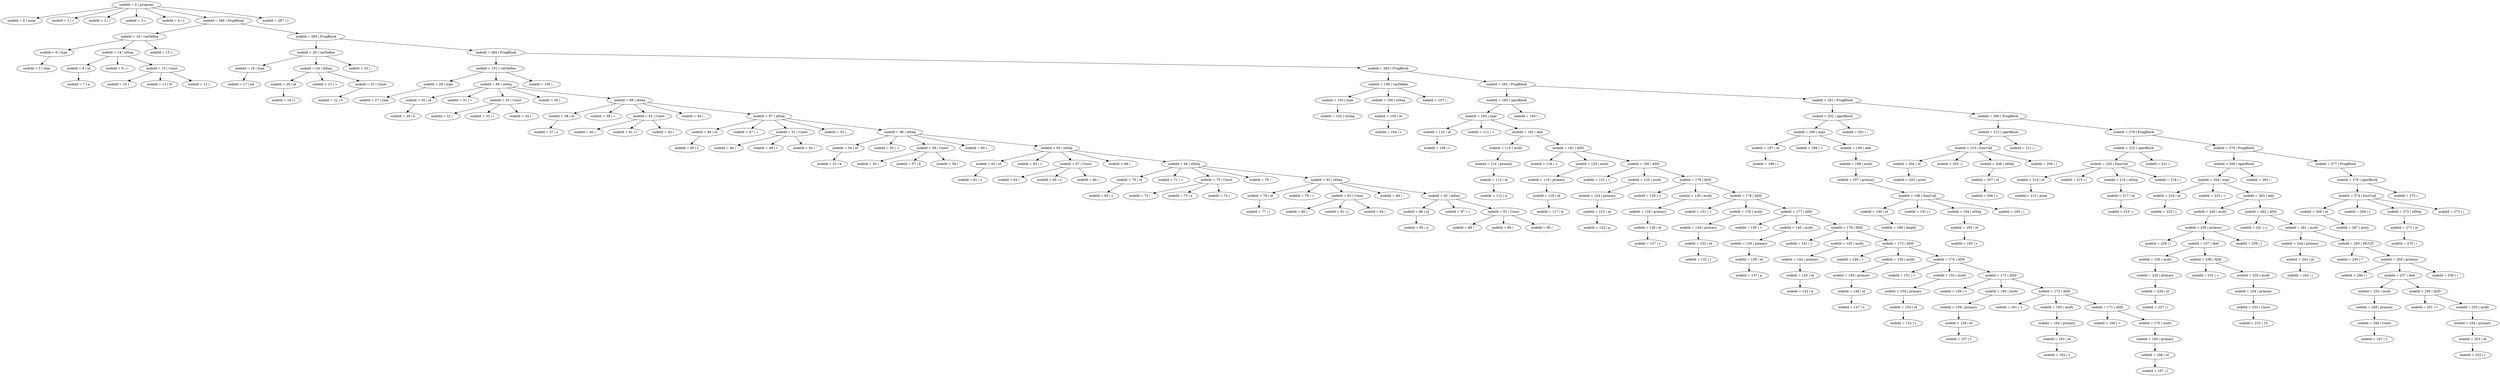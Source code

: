 digraph A
{
	"nodeId = 0 | program"->"nodeId = 0 | main";
	"nodeId = 0 | program"->"nodeId = 1 | (";
	"nodeId = 0 | program"->"nodeId = 2 | )";
	"nodeId = 0 | program"->"nodeId = 3 | ;";
	"nodeId = 0 | program"->"nodeId = 4 | {";
	"nodeId = 0 | program"->"nodeId = 286 | ProgBlock";
	"nodeId = 286 | ProgBlock"->"nodeId = 16 | varDefine";
	"nodeId = 16 | varDefine"->"nodeId = 6 | type";
	"nodeId = 6 | type"->"nodeId = 5 | char";
	"nodeId = 16 | varDefine"->"nodeId = 14 | idSeq";
	"nodeId = 14 | idSeq"->"nodeId = 8 | id";
	"nodeId = 8 | id"->"nodeId = 7 | a";
	"nodeId = 14 | idSeq"->"nodeId = 9 | =";
	"nodeId = 14 | idSeq"->"nodeId = 13 | Const";
	"nodeId = 13 | Const"->"nodeId = 10 | '";
	"nodeId = 13 | Const"->"nodeId = 11 | H";
	"nodeId = 13 | Const"->"nodeId = 12 | '";
	"nodeId = 16 | varDefine"->"nodeId = 15 | ;";
	"nodeId = 286 | ProgBlock"->"nodeId = 285 | ProgBlock";
	"nodeId = 285 | ProgBlock"->"nodeId = 26 | varDefine";
	"nodeId = 26 | varDefine"->"nodeId = 18 | type";
	"nodeId = 18 | type"->"nodeId = 17 | int";
	"nodeId = 26 | varDefine"->"nodeId = 24 | idSeq";
	"nodeId = 24 | idSeq"->"nodeId = 20 | id";
	"nodeId = 20 | id"->"nodeId = 19 | i";
	"nodeId = 24 | idSeq"->"nodeId = 21 | =";
	"nodeId = 24 | idSeq"->"nodeId = 23 | Const";
	"nodeId = 23 | Const"->"nodeId = 22 | 0";
	"nodeId = 26 | varDefine"->"nodeId = 25 | ;";
	"nodeId = 285 | ProgBlock"->"nodeId = 284 | ProgBlock";
	"nodeId = 284 | ProgBlock"->"nodeId = 101 | varDefine";
	"nodeId = 101 | varDefine"->"nodeId = 28 | type";
	"nodeId = 28 | type"->"nodeId = 27 | char";
	"nodeId = 101 | varDefine"->"nodeId = 99 | idSeq";
	"nodeId = 99 | idSeq"->"nodeId = 30 | id";
	"nodeId = 30 | id"->"nodeId = 29 | b";
	"nodeId = 99 | idSeq"->"nodeId = 31 | =";
	"nodeId = 99 | idSeq"->"nodeId = 35 | Const";
	"nodeId = 35 | Const"->"nodeId = 32 | '";
	"nodeId = 35 | Const"->"nodeId = 33 | i";
	"nodeId = 35 | Const"->"nodeId = 34 | '";
	"nodeId = 99 | idSeq"->"nodeId = 36 | ,";
	"nodeId = 99 | idSeq"->"nodeId = 98 | idSeq";
	"nodeId = 98 | idSeq"->"nodeId = 38 | id";
	"nodeId = 38 | id"->"nodeId = 37 | z";
	"nodeId = 98 | idSeq"->"nodeId = 39 | =";
	"nodeId = 98 | idSeq"->"nodeId = 43 | Const";
	"nodeId = 43 | Const"->"nodeId = 40 | '";
	"nodeId = 43 | Const"->"nodeId = 41 | i";
	"nodeId = 43 | Const"->"nodeId = 42 | '";
	"nodeId = 98 | idSeq"->"nodeId = 44 | ,";
	"nodeId = 98 | idSeq"->"nodeId = 97 | idSeq";
	"nodeId = 97 | idSeq"->"nodeId = 46 | id";
	"nodeId = 46 | id"->"nodeId = 45 | t";
	"nodeId = 97 | idSeq"->"nodeId = 47 | =";
	"nodeId = 97 | idSeq"->"nodeId = 51 | Const";
	"nodeId = 51 | Const"->"nodeId = 48 | '";
	"nodeId = 51 | Const"->"nodeId = 49 | t";
	"nodeId = 51 | Const"->"nodeId = 50 | '";
	"nodeId = 97 | idSeq"->"nodeId = 52 | ,";
	"nodeId = 97 | idSeq"->"nodeId = 96 | idSeq";
	"nodeId = 96 | idSeq"->"nodeId = 54 | id";
	"nodeId = 54 | id"->"nodeId = 53 | k";
	"nodeId = 96 | idSeq"->"nodeId = 55 | =";
	"nodeId = 96 | idSeq"->"nodeId = 59 | Const";
	"nodeId = 59 | Const"->"nodeId = 56 | '";
	"nodeId = 59 | Const"->"nodeId = 57 | k";
	"nodeId = 59 | Const"->"nodeId = 58 | '";
	"nodeId = 96 | idSeq"->"nodeId = 60 | ,";
	"nodeId = 96 | idSeq"->"nodeId = 95 | idSeq";
	"nodeId = 95 | idSeq"->"nodeId = 62 | id";
	"nodeId = 62 | id"->"nodeId = 61 | o";
	"nodeId = 95 | idSeq"->"nodeId = 63 | =";
	"nodeId = 95 | idSeq"->"nodeId = 67 | Const";
	"nodeId = 67 | Const"->"nodeId = 64 | '";
	"nodeId = 67 | Const"->"nodeId = 65 | o";
	"nodeId = 67 | Const"->"nodeId = 66 | '";
	"nodeId = 95 | idSeq"->"nodeId = 68 | ,";
	"nodeId = 95 | idSeq"->"nodeId = 94 | idSeq";
	"nodeId = 94 | idSeq"->"nodeId = 70 | id";
	"nodeId = 70 | id"->"nodeId = 69 | s";
	"nodeId = 94 | idSeq"->"nodeId = 71 | =";
	"nodeId = 94 | idSeq"->"nodeId = 75 | Const";
	"nodeId = 75 | Const"->"nodeId = 72 | '";
	"nodeId = 75 | Const"->"nodeId = 73 | s";
	"nodeId = 75 | Const"->"nodeId = 74 | '";
	"nodeId = 94 | idSeq"->"nodeId = 76 | ,";
	"nodeId = 94 | idSeq"->"nodeId = 93 | idSeq";
	"nodeId = 93 | idSeq"->"nodeId = 78 | id";
	"nodeId = 78 | id"->"nodeId = 77 | l";
	"nodeId = 93 | idSeq"->"nodeId = 79 | =";
	"nodeId = 93 | idSeq"->"nodeId = 83 | Const";
	"nodeId = 83 | Const"->"nodeId = 80 | '";
	"nodeId = 83 | Const"->"nodeId = 81 | l";
	"nodeId = 83 | Const"->"nodeId = 82 | '";
	"nodeId = 93 | idSeq"->"nodeId = 84 | ,";
	"nodeId = 93 | idSeq"->"nodeId = 92 | idSeq";
	"nodeId = 92 | idSeq"->"nodeId = 86 | id";
	"nodeId = 86 | id"->"nodeId = 85 | p";
	"nodeId = 92 | idSeq"->"nodeId = 87 | =";
	"nodeId = 92 | idSeq"->"nodeId = 91 | Const";
	"nodeId = 91 | Const"->"nodeId = 88 | '";
	"nodeId = 91 | Const"->"nodeId = 89 |  ";
	"nodeId = 91 | Const"->"nodeId = 90 | '";
	"nodeId = 101 | varDefine"->"nodeId = 100 | ;";
	"nodeId = 284 | ProgBlock"->"nodeId = 283 | ProgBlock";
	"nodeId = 283 | ProgBlock"->"nodeId = 108 | varDefine";
	"nodeId = 108 | varDefine"->"nodeId = 103 | type";
	"nodeId = 103 | type"->"nodeId = 102 | string";
	"nodeId = 108 | varDefine"->"nodeId = 106 | idSeq";
	"nodeId = 106 | idSeq"->"nodeId = 105 | id";
	"nodeId = 105 | id"->"nodeId = 104 | c";
	"nodeId = 108 | varDefine"->"nodeId = 107 | ;";
	"nodeId = 283 | ProgBlock"->"nodeId = 282 | ProgBlock";
	"nodeId = 282 | ProgBlock"->"nodeId = 185 | operBlock";
	"nodeId = 185 | operBlock"->"nodeId = 183 | expr";
	"nodeId = 183 | expr"->"nodeId = 110 | id";
	"nodeId = 110 | id"->"nodeId = 109 | c";
	"nodeId = 183 | expr"->"nodeId = 111 | =";
	"nodeId = 183 | expr"->"nodeId = 182 | Add";
	"nodeId = 182 | Add"->"nodeId = 115 | multi";
	"nodeId = 115 | multi"->"nodeId = 114 | primary";
	"nodeId = 114 | primary"->"nodeId = 113 | id";
	"nodeId = 113 | id"->"nodeId = 112 | a";
	"nodeId = 182 | Add"->"nodeId = 181 | ADD";
	"nodeId = 181 | ADD"->"nodeId = 116 | +";
	"nodeId = 181 | ADD"->"nodeId = 120 | multi";
	"nodeId = 120 | multi"->"nodeId = 119 | primary";
	"nodeId = 119 | primary"->"nodeId = 118 | id";
	"nodeId = 118 | id"->"nodeId = 117 | b";
	"nodeId = 181 | ADD"->"nodeId = 180 | ADD";
	"nodeId = 180 | ADD"->"nodeId = 121 | +";
	"nodeId = 180 | ADD"->"nodeId = 125 | multi";
	"nodeId = 125 | multi"->"nodeId = 124 | primary";
	"nodeId = 124 | primary"->"nodeId = 123 | id";
	"nodeId = 123 | id"->"nodeId = 122 | p";
	"nodeId = 180 | ADD"->"nodeId = 179 | ADD";
	"nodeId = 179 | ADD"->"nodeId = 126 | +";
	"nodeId = 179 | ADD"->"nodeId = 130 | multi";
	"nodeId = 130 | multi"->"nodeId = 129 | primary";
	"nodeId = 129 | primary"->"nodeId = 128 | id";
	"nodeId = 128 | id"->"nodeId = 127 | z";
	"nodeId = 179 | ADD"->"nodeId = 178 | ADD";
	"nodeId = 178 | ADD"->"nodeId = 131 | +";
	"nodeId = 178 | ADD"->"nodeId = 135 | multi";
	"nodeId = 135 | multi"->"nodeId = 134 | primary";
	"nodeId = 134 | primary"->"nodeId = 133 | id";
	"nodeId = 133 | id"->"nodeId = 132 | t";
	"nodeId = 178 | ADD"->"nodeId = 177 | ADD";
	"nodeId = 177 | ADD"->"nodeId = 136 | +";
	"nodeId = 177 | ADD"->"nodeId = 140 | multi";
	"nodeId = 140 | multi"->"nodeId = 139 | primary";
	"nodeId = 139 | primary"->"nodeId = 138 | id";
	"nodeId = 138 | id"->"nodeId = 137 | p";
	"nodeId = 177 | ADD"->"nodeId = 176 | ADD";
	"nodeId = 176 | ADD"->"nodeId = 141 | +";
	"nodeId = 176 | ADD"->"nodeId = 145 | multi";
	"nodeId = 145 | multi"->"nodeId = 144 | primary";
	"nodeId = 144 | primary"->"nodeId = 143 | id";
	"nodeId = 143 | id"->"nodeId = 142 | k";
	"nodeId = 176 | ADD"->"nodeId = 175 | ADD";
	"nodeId = 175 | ADD"->"nodeId = 146 | +";
	"nodeId = 175 | ADD"->"nodeId = 150 | multi";
	"nodeId = 150 | multi"->"nodeId = 149 | primary";
	"nodeId = 149 | primary"->"nodeId = 148 | id";
	"nodeId = 148 | id"->"nodeId = 147 | o";
	"nodeId = 175 | ADD"->"nodeId = 174 | ADD";
	"nodeId = 174 | ADD"->"nodeId = 151 | +";
	"nodeId = 174 | ADD"->"nodeId = 155 | multi";
	"nodeId = 155 | multi"->"nodeId = 154 | primary";
	"nodeId = 154 | primary"->"nodeId = 153 | id";
	"nodeId = 153 | id"->"nodeId = 152 | s";
	"nodeId = 174 | ADD"->"nodeId = 173 | ADD";
	"nodeId = 173 | ADD"->"nodeId = 156 | +";
	"nodeId = 173 | ADD"->"nodeId = 160 | multi";
	"nodeId = 160 | multi"->"nodeId = 159 | primary";
	"nodeId = 159 | primary"->"nodeId = 158 | id";
	"nodeId = 158 | id"->"nodeId = 157 | t";
	"nodeId = 173 | ADD"->"nodeId = 172 | ADD";
	"nodeId = 172 | ADD"->"nodeId = 161 | +";
	"nodeId = 172 | ADD"->"nodeId = 165 | multi";
	"nodeId = 165 | multi"->"nodeId = 164 | primary";
	"nodeId = 164 | primary"->"nodeId = 163 | id";
	"nodeId = 163 | id"->"nodeId = 162 | z";
	"nodeId = 172 | ADD"->"nodeId = 171 | ADD";
	"nodeId = 171 | ADD"->"nodeId = 166 | +";
	"nodeId = 171 | ADD"->"nodeId = 170 | multi";
	"nodeId = 170 | multi"->"nodeId = 169 | primary";
	"nodeId = 169 | primary"->"nodeId = 168 | id";
	"nodeId = 168 | id"->"nodeId = 167 | l";
	"nodeId = 185 | operBlock"->"nodeId = 184 | ;";
	"nodeId = 282 | ProgBlock"->"nodeId = 281 | ProgBlock";
	"nodeId = 281 | ProgBlock"->"nodeId = 202 | operBlock";
	"nodeId = 202 | operBlock"->"nodeId = 200 | expr";
	"nodeId = 200 | expr"->"nodeId = 187 | id";
	"nodeId = 187 | id"->"nodeId = 186 | i";
	"nodeId = 200 | expr"->"nodeId = 188 | =";
	"nodeId = 200 | expr"->"nodeId = 199 | Add";
	"nodeId = 199 | Add"->"nodeId = 198 | multi";
	"nodeId = 198 | multi"->"nodeId = 197 | primary";
	"nodeId = 197 | primary"->"nodeId = 196 | funcCall";
	"nodeId = 196 | funcCall"->"nodeId = 190 | id";
	"nodeId = 190 | id"->"nodeId = 189 | length";
	"nodeId = 196 | funcCall"->"nodeId = 191 | (";
	"nodeId = 196 | funcCall"->"nodeId = 194 | idSeq";
	"nodeId = 194 | idSeq"->"nodeId = 193 | id";
	"nodeId = 193 | id"->"nodeId = 192 | c";
	"nodeId = 196 | funcCall"->"nodeId = 195 | )";
	"nodeId = 202 | operBlock"->"nodeId = 201 | ;";
	"nodeId = 281 | ProgBlock"->"nodeId = 280 | ProgBlock";
	"nodeId = 280 | ProgBlock"->"nodeId = 212 | operBlock";
	"nodeId = 212 | operBlock"->"nodeId = 210 | funcCall";
	"nodeId = 210 | funcCall"->"nodeId = 204 | id";
	"nodeId = 204 | id"->"nodeId = 203 | print";
	"nodeId = 210 | funcCall"->"nodeId = 205 | (";
	"nodeId = 210 | funcCall"->"nodeId = 208 | idSeq";
	"nodeId = 208 | idSeq"->"nodeId = 207 | id";
	"nodeId = 207 | id"->"nodeId = 206 | c";
	"nodeId = 210 | funcCall"->"nodeId = 209 | )";
	"nodeId = 212 | operBlock"->"nodeId = 211 | ;";
	"nodeId = 280 | ProgBlock"->"nodeId = 279 | ProgBlock";
	"nodeId = 279 | ProgBlock"->"nodeId = 222 | operBlock";
	"nodeId = 222 | operBlock"->"nodeId = 220 | funcCall";
	"nodeId = 220 | funcCall"->"nodeId = 214 | id";
	"nodeId = 214 | id"->"nodeId = 213 | print";
	"nodeId = 220 | funcCall"->"nodeId = 215 | (";
	"nodeId = 220 | funcCall"->"nodeId = 218 | idSeq";
	"nodeId = 218 | idSeq"->"nodeId = 217 | id";
	"nodeId = 217 | id"->"nodeId = 216 | i";
	"nodeId = 220 | funcCall"->"nodeId = 219 | )";
	"nodeId = 222 | operBlock"->"nodeId = 221 | ;";
	"nodeId = 279 | ProgBlock"->"nodeId = 278 | ProgBlock";
	"nodeId = 278 | ProgBlock"->"nodeId = 266 | operBlock";
	"nodeId = 266 | operBlock"->"nodeId = 264 | expr";
	"nodeId = 264 | expr"->"nodeId = 224 | id";
	"nodeId = 224 | id"->"nodeId = 223 | i";
	"nodeId = 264 | expr"->"nodeId = 225 | =";
	"nodeId = 264 | expr"->"nodeId = 263 | Add";
	"nodeId = 263 | Add"->"nodeId = 240 | multi";
	"nodeId = 240 | multi"->"nodeId = 239 | primary";
	"nodeId = 239 | primary"->"nodeId = 226 | (";
	"nodeId = 239 | primary"->"nodeId = 237 | Add";
	"nodeId = 237 | Add"->"nodeId = 230 | multi";
	"nodeId = 230 | multi"->"nodeId = 229 | primary";
	"nodeId = 229 | primary"->"nodeId = 228 | id";
	"nodeId = 228 | id"->"nodeId = 227 | i";
	"nodeId = 237 | Add"->"nodeId = 236 | ADD";
	"nodeId = 236 | ADD"->"nodeId = 231 | +";
	"nodeId = 236 | ADD"->"nodeId = 235 | multi";
	"nodeId = 235 | multi"->"nodeId = 234 | primary";
	"nodeId = 234 | primary"->"nodeId = 233 | Const";
	"nodeId = 233 | Const"->"nodeId = 232 | 10";
	"nodeId = 239 | primary"->"nodeId = 238 | )";
	"nodeId = 263 | Add"->"nodeId = 262 | ADD";
	"nodeId = 262 | ADD"->"nodeId = 241 | +";
	"nodeId = 262 | ADD"->"nodeId = 261 | multi";
	"nodeId = 261 | multi"->"nodeId = 244 | primary";
	"nodeId = 244 | primary"->"nodeId = 243 | id";
	"nodeId = 243 | id"->"nodeId = 242 | i";
	"nodeId = 261 | multi"->"nodeId = 260 | MULTI";
	"nodeId = 260 | MULTI"->"nodeId = 245 | *";
	"nodeId = 260 | MULTI"->"nodeId = 259 | primary";
	"nodeId = 259 | primary"->"nodeId = 246 | (";
	"nodeId = 259 | primary"->"nodeId = 257 | Add";
	"nodeId = 257 | Add"->"nodeId = 250 | multi";
	"nodeId = 250 | multi"->"nodeId = 249 | primary";
	"nodeId = 249 | primary"->"nodeId = 248 | Const";
	"nodeId = 248 | Const"->"nodeId = 247 | 2";
	"nodeId = 257 | Add"->"nodeId = 256 | ADD";
	"nodeId = 256 | ADD"->"nodeId = 251 | +";
	"nodeId = 256 | ADD"->"nodeId = 255 | multi";
	"nodeId = 255 | multi"->"nodeId = 254 | primary";
	"nodeId = 254 | primary"->"nodeId = 253 | id";
	"nodeId = 253 | id"->"nodeId = 252 | i";
	"nodeId = 259 | primary"->"nodeId = 258 | )";
	"nodeId = 266 | operBlock"->"nodeId = 265 | ;";
	"nodeId = 278 | ProgBlock"->"nodeId = 277 | ProgBlock";
	"nodeId = 277 | ProgBlock"->"nodeId = 276 | operBlock";
	"nodeId = 276 | operBlock"->"nodeId = 274 | funcCall";
	"nodeId = 274 | funcCall"->"nodeId = 268 | id";
	"nodeId = 268 | id"->"nodeId = 267 | print";
	"nodeId = 274 | funcCall"->"nodeId = 269 | (";
	"nodeId = 274 | funcCall"->"nodeId = 272 | idSeq";
	"nodeId = 272 | idSeq"->"nodeId = 271 | id";
	"nodeId = 271 | id"->"nodeId = 270 | i";
	"nodeId = 274 | funcCall"->"nodeId = 273 | )";
	"nodeId = 276 | operBlock"->"nodeId = 275 | ;";
	"nodeId = 0 | program"->"nodeId = 287 | }";
}
